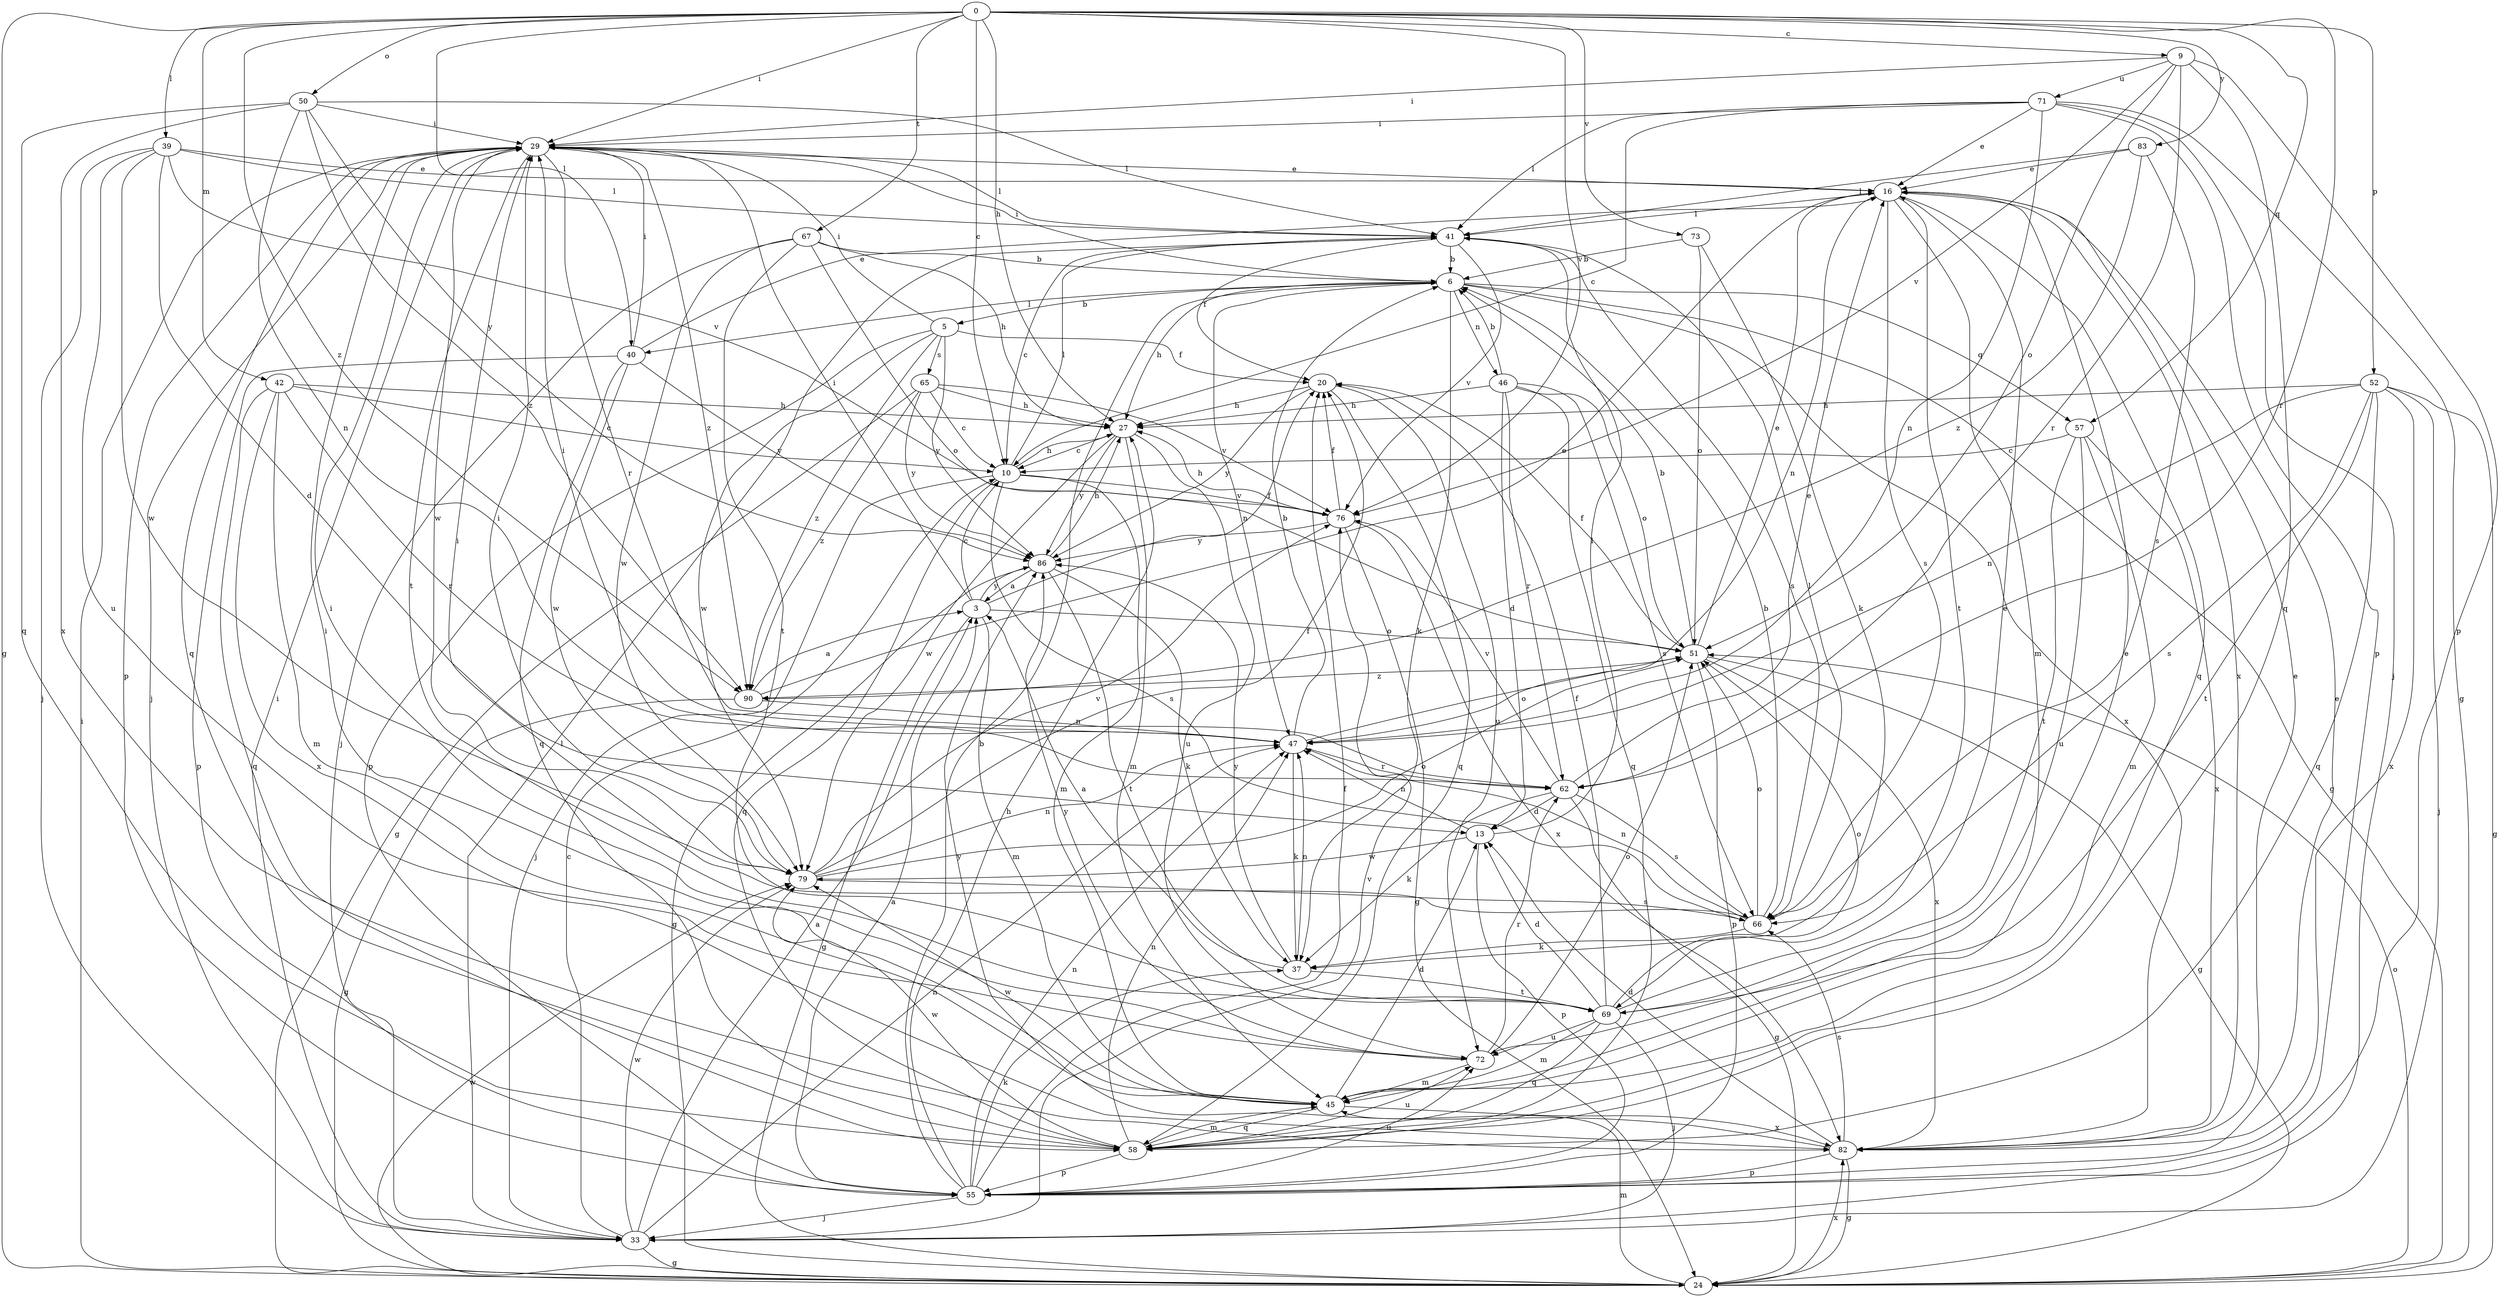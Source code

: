 strict digraph  {
0;
3;
5;
6;
9;
10;
13;
16;
20;
24;
27;
29;
33;
37;
39;
40;
41;
42;
45;
46;
47;
50;
51;
52;
55;
57;
58;
62;
65;
66;
67;
69;
71;
72;
73;
76;
79;
82;
83;
86;
90;
0 -> 9  [label=c];
0 -> 10  [label=c];
0 -> 24  [label=g];
0 -> 27  [label=h];
0 -> 29  [label=i];
0 -> 39  [label=l];
0 -> 40  [label=l];
0 -> 42  [label=m];
0 -> 50  [label=o];
0 -> 52  [label=p];
0 -> 57  [label=q];
0 -> 62  [label=r];
0 -> 67  [label=t];
0 -> 73  [label=v];
0 -> 76  [label=v];
0 -> 83  [label=y];
0 -> 90  [label=z];
3 -> 10  [label=c];
3 -> 20  [label=f];
3 -> 24  [label=g];
3 -> 29  [label=i];
3 -> 45  [label=m];
3 -> 51  [label=o];
3 -> 86  [label=y];
5 -> 20  [label=f];
5 -> 29  [label=i];
5 -> 55  [label=p];
5 -> 65  [label=s];
5 -> 79  [label=w];
5 -> 86  [label=y];
5 -> 90  [label=z];
6 -> 5  [label=b];
6 -> 24  [label=g];
6 -> 27  [label=h];
6 -> 29  [label=i];
6 -> 37  [label=k];
6 -> 40  [label=l];
6 -> 46  [label=n];
6 -> 47  [label=n];
6 -> 57  [label=q];
6 -> 82  [label=x];
9 -> 29  [label=i];
9 -> 51  [label=o];
9 -> 55  [label=p];
9 -> 58  [label=q];
9 -> 62  [label=r];
9 -> 71  [label=u];
9 -> 76  [label=v];
10 -> 27  [label=h];
10 -> 33  [label=j];
10 -> 41  [label=l];
10 -> 45  [label=m];
10 -> 58  [label=q];
10 -> 66  [label=s];
10 -> 76  [label=v];
13 -> 41  [label=l];
13 -> 47  [label=n];
13 -> 55  [label=p];
13 -> 79  [label=w];
16 -> 41  [label=l];
16 -> 45  [label=m];
16 -> 47  [label=n];
16 -> 58  [label=q];
16 -> 66  [label=s];
16 -> 69  [label=t];
16 -> 82  [label=x];
20 -> 27  [label=h];
20 -> 58  [label=q];
20 -> 72  [label=u];
20 -> 86  [label=y];
24 -> 29  [label=i];
24 -> 45  [label=m];
24 -> 51  [label=o];
24 -> 79  [label=w];
24 -> 82  [label=x];
27 -> 10  [label=c];
27 -> 45  [label=m];
27 -> 72  [label=u];
27 -> 79  [label=w];
27 -> 86  [label=y];
29 -> 16  [label=e];
29 -> 33  [label=j];
29 -> 41  [label=l];
29 -> 55  [label=p];
29 -> 58  [label=q];
29 -> 62  [label=r];
29 -> 69  [label=t];
29 -> 79  [label=w];
29 -> 90  [label=z];
33 -> 3  [label=a];
33 -> 10  [label=c];
33 -> 24  [label=g];
33 -> 29  [label=i];
33 -> 41  [label=l];
33 -> 47  [label=n];
33 -> 76  [label=v];
33 -> 79  [label=w];
37 -> 3  [label=a];
37 -> 47  [label=n];
37 -> 69  [label=t];
37 -> 86  [label=y];
39 -> 13  [label=d];
39 -> 16  [label=e];
39 -> 33  [label=j];
39 -> 41  [label=l];
39 -> 72  [label=u];
39 -> 76  [label=v];
39 -> 79  [label=w];
40 -> 16  [label=e];
40 -> 29  [label=i];
40 -> 55  [label=p];
40 -> 58  [label=q];
40 -> 79  [label=w];
40 -> 86  [label=y];
41 -> 6  [label=b];
41 -> 10  [label=c];
41 -> 20  [label=f];
41 -> 66  [label=s];
41 -> 76  [label=v];
42 -> 10  [label=c];
42 -> 27  [label=h];
42 -> 45  [label=m];
42 -> 58  [label=q];
42 -> 62  [label=r];
42 -> 82  [label=x];
45 -> 13  [label=d];
45 -> 16  [label=e];
45 -> 29  [label=i];
45 -> 58  [label=q];
45 -> 79  [label=w];
45 -> 82  [label=x];
46 -> 6  [label=b];
46 -> 13  [label=d];
46 -> 27  [label=h];
46 -> 51  [label=o];
46 -> 58  [label=q];
46 -> 62  [label=r];
46 -> 66  [label=s];
47 -> 6  [label=b];
47 -> 29  [label=i];
47 -> 37  [label=k];
47 -> 51  [label=o];
47 -> 62  [label=r];
50 -> 29  [label=i];
50 -> 41  [label=l];
50 -> 47  [label=n];
50 -> 58  [label=q];
50 -> 82  [label=x];
50 -> 86  [label=y];
50 -> 90  [label=z];
51 -> 6  [label=b];
51 -> 16  [label=e];
51 -> 20  [label=f];
51 -> 24  [label=g];
51 -> 55  [label=p];
51 -> 82  [label=x];
51 -> 90  [label=z];
52 -> 24  [label=g];
52 -> 27  [label=h];
52 -> 33  [label=j];
52 -> 47  [label=n];
52 -> 58  [label=q];
52 -> 66  [label=s];
52 -> 69  [label=t];
52 -> 82  [label=x];
55 -> 3  [label=a];
55 -> 6  [label=b];
55 -> 16  [label=e];
55 -> 20  [label=f];
55 -> 27  [label=h];
55 -> 33  [label=j];
55 -> 37  [label=k];
55 -> 47  [label=n];
55 -> 72  [label=u];
57 -> 10  [label=c];
57 -> 45  [label=m];
57 -> 69  [label=t];
57 -> 72  [label=u];
57 -> 82  [label=x];
58 -> 45  [label=m];
58 -> 47  [label=n];
58 -> 55  [label=p];
58 -> 72  [label=u];
58 -> 79  [label=w];
62 -> 13  [label=d];
62 -> 16  [label=e];
62 -> 24  [label=g];
62 -> 37  [label=k];
62 -> 66  [label=s];
62 -> 76  [label=v];
65 -> 10  [label=c];
65 -> 24  [label=g];
65 -> 27  [label=h];
65 -> 76  [label=v];
65 -> 86  [label=y];
65 -> 90  [label=z];
66 -> 6  [label=b];
66 -> 29  [label=i];
66 -> 37  [label=k];
66 -> 41  [label=l];
66 -> 47  [label=n];
66 -> 51  [label=o];
67 -> 6  [label=b];
67 -> 27  [label=h];
67 -> 33  [label=j];
67 -> 51  [label=o];
67 -> 69  [label=t];
67 -> 79  [label=w];
69 -> 13  [label=d];
69 -> 16  [label=e];
69 -> 20  [label=f];
69 -> 33  [label=j];
69 -> 45  [label=m];
69 -> 51  [label=o];
69 -> 58  [label=q];
69 -> 72  [label=u];
71 -> 10  [label=c];
71 -> 16  [label=e];
71 -> 24  [label=g];
71 -> 29  [label=i];
71 -> 33  [label=j];
71 -> 41  [label=l];
71 -> 47  [label=n];
71 -> 55  [label=p];
72 -> 29  [label=i];
72 -> 45  [label=m];
72 -> 51  [label=o];
72 -> 62  [label=r];
72 -> 86  [label=y];
73 -> 6  [label=b];
73 -> 37  [label=k];
73 -> 51  [label=o];
76 -> 20  [label=f];
76 -> 24  [label=g];
76 -> 27  [label=h];
76 -> 82  [label=x];
76 -> 86  [label=y];
79 -> 20  [label=f];
79 -> 29  [label=i];
79 -> 47  [label=n];
79 -> 51  [label=o];
79 -> 66  [label=s];
79 -> 76  [label=v];
82 -> 13  [label=d];
82 -> 16  [label=e];
82 -> 24  [label=g];
82 -> 55  [label=p];
82 -> 66  [label=s];
82 -> 86  [label=y];
83 -> 16  [label=e];
83 -> 41  [label=l];
83 -> 66  [label=s];
83 -> 90  [label=z];
86 -> 3  [label=a];
86 -> 24  [label=g];
86 -> 27  [label=h];
86 -> 37  [label=k];
86 -> 69  [label=t];
90 -> 3  [label=a];
90 -> 16  [label=e];
90 -> 24  [label=g];
90 -> 47  [label=n];
}
